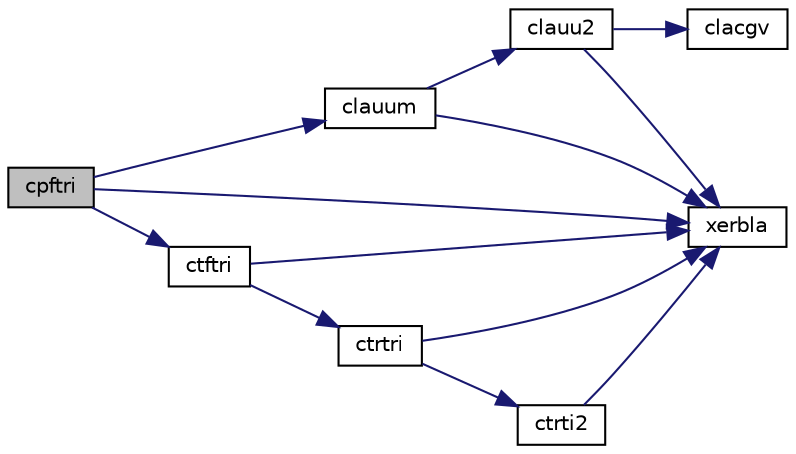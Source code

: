 digraph "cpftri"
{
 // LATEX_PDF_SIZE
  edge [fontname="Helvetica",fontsize="10",labelfontname="Helvetica",labelfontsize="10"];
  node [fontname="Helvetica",fontsize="10",shape=record];
  rankdir="LR";
  Node1 [label="cpftri",height=0.2,width=0.4,color="black", fillcolor="grey75", style="filled", fontcolor="black",tooltip="CPFTRI"];
  Node1 -> Node2 [color="midnightblue",fontsize="10",style="solid",fontname="Helvetica"];
  Node2 [label="clauum",height=0.2,width=0.4,color="black", fillcolor="white", style="filled",URL="$clauum_8f.html#a7febf1ca5866186fb4647847e3b67a5f",tooltip="CLAUUM computes the product UUH or LHL, where U and L are upper or lower triangular matrices (blocked..."];
  Node2 -> Node3 [color="midnightblue",fontsize="10",style="solid",fontname="Helvetica"];
  Node3 [label="clauu2",height=0.2,width=0.4,color="black", fillcolor="white", style="filled",URL="$clauu2_8f.html#a13997b3b5d53540fcae518e06fa79a9e",tooltip="CLAUU2 computes the product UUH or LHL, where U and L are upper or lower triangular matrices (unblock..."];
  Node3 -> Node4 [color="midnightblue",fontsize="10",style="solid",fontname="Helvetica"];
  Node4 [label="clacgv",height=0.2,width=0.4,color="black", fillcolor="white", style="filled",URL="$clacgv_8f.html#a0ff51770edb0cdc7328fdae7ace7954e",tooltip="CLACGV conjugates a complex vector."];
  Node3 -> Node5 [color="midnightblue",fontsize="10",style="solid",fontname="Helvetica"];
  Node5 [label="xerbla",height=0.2,width=0.4,color="black", fillcolor="white", style="filled",URL="$xerbla_8f.html#a377ee61015baf8dea7770b3a404b1c07",tooltip="XERBLA"];
  Node2 -> Node5 [color="midnightblue",fontsize="10",style="solid",fontname="Helvetica"];
  Node1 -> Node6 [color="midnightblue",fontsize="10",style="solid",fontname="Helvetica"];
  Node6 [label="ctftri",height=0.2,width=0.4,color="black", fillcolor="white", style="filled",URL="$ctftri_8f.html#a218ce7220e5ec93d068e678c80ec8e8c",tooltip="CTFTRI"];
  Node6 -> Node7 [color="midnightblue",fontsize="10",style="solid",fontname="Helvetica"];
  Node7 [label="ctrtri",height=0.2,width=0.4,color="black", fillcolor="white", style="filled",URL="$ctrtri_8f.html#ad08962e5806175e6e372db349a963ecc",tooltip="CTRTRI"];
  Node7 -> Node8 [color="midnightblue",fontsize="10",style="solid",fontname="Helvetica"];
  Node8 [label="ctrti2",height=0.2,width=0.4,color="black", fillcolor="white", style="filled",URL="$ctrti2_8f.html#ae7ae073f804087edaf233005a6553d94",tooltip="CTRTI2 computes the inverse of a triangular matrix (unblocked algorithm)."];
  Node8 -> Node5 [color="midnightblue",fontsize="10",style="solid",fontname="Helvetica"];
  Node7 -> Node5 [color="midnightblue",fontsize="10",style="solid",fontname="Helvetica"];
  Node6 -> Node5 [color="midnightblue",fontsize="10",style="solid",fontname="Helvetica"];
  Node1 -> Node5 [color="midnightblue",fontsize="10",style="solid",fontname="Helvetica"];
}
